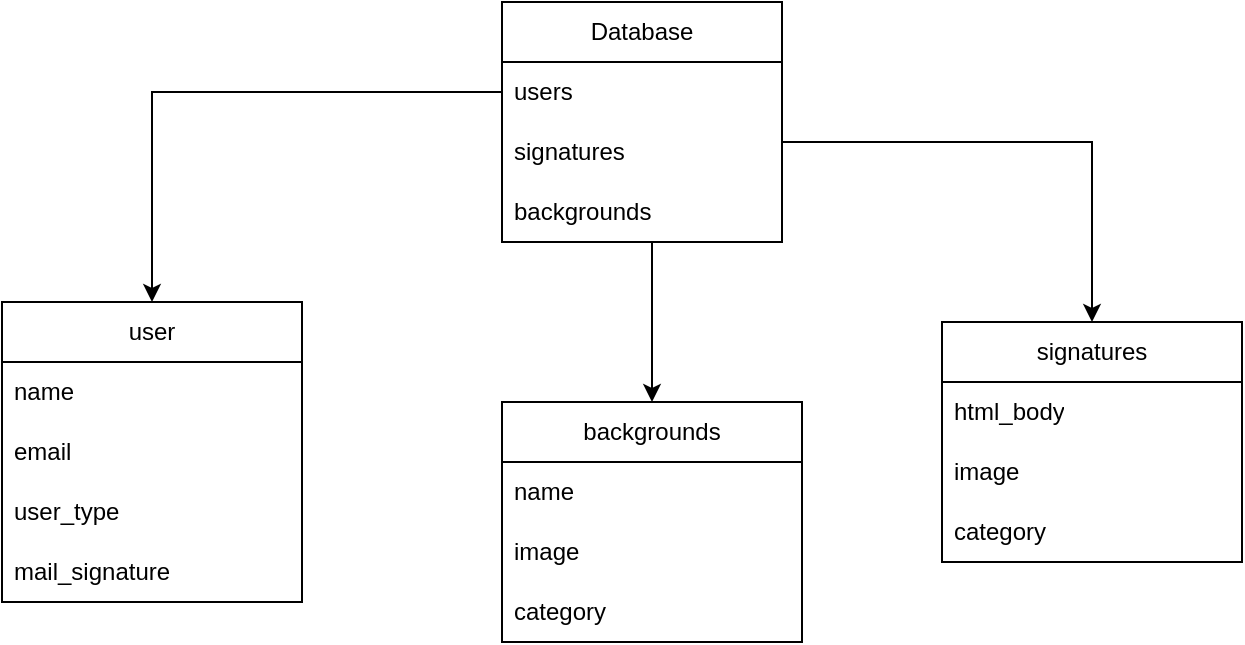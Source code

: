 <mxfile version="21.6.5" type="device">
  <diagram name="Página-1" id="yJ6WDDQ8qH0IbtRZHyPi">
    <mxGraphModel dx="1434" dy="836" grid="1" gridSize="10" guides="1" tooltips="1" connect="1" arrows="1" fold="1" page="1" pageScale="1" pageWidth="827" pageHeight="1169" math="0" shadow="0">
      <root>
        <mxCell id="0" />
        <mxCell id="1" parent="0" />
        <mxCell id="W6G2M3I4qjyvIcMMp1Yp-1" value="Database" style="swimlane;fontStyle=0;childLayout=stackLayout;horizontal=1;startSize=30;horizontalStack=0;resizeParent=1;resizeParentMax=0;resizeLast=0;collapsible=1;marginBottom=0;whiteSpace=wrap;html=1;" vertex="1" parent="1">
          <mxGeometry x="354" y="160" width="140" height="120" as="geometry" />
        </mxCell>
        <mxCell id="W6G2M3I4qjyvIcMMp1Yp-2" value="users" style="text;strokeColor=none;fillColor=none;align=left;verticalAlign=middle;spacingLeft=4;spacingRight=4;overflow=hidden;points=[[0,0.5],[1,0.5]];portConstraint=eastwest;rotatable=0;whiteSpace=wrap;html=1;" vertex="1" parent="W6G2M3I4qjyvIcMMp1Yp-1">
          <mxGeometry y="30" width="140" height="30" as="geometry" />
        </mxCell>
        <mxCell id="W6G2M3I4qjyvIcMMp1Yp-3" value="signatures" style="text;strokeColor=none;fillColor=none;align=left;verticalAlign=middle;spacingLeft=4;spacingRight=4;overflow=hidden;points=[[0,0.5],[1,0.5]];portConstraint=eastwest;rotatable=0;whiteSpace=wrap;html=1;" vertex="1" parent="W6G2M3I4qjyvIcMMp1Yp-1">
          <mxGeometry y="60" width="140" height="30" as="geometry" />
        </mxCell>
        <mxCell id="W6G2M3I4qjyvIcMMp1Yp-4" value="backgrounds" style="text;strokeColor=none;fillColor=none;align=left;verticalAlign=middle;spacingLeft=4;spacingRight=4;overflow=hidden;points=[[0,0.5],[1,0.5]];portConstraint=eastwest;rotatable=0;whiteSpace=wrap;html=1;" vertex="1" parent="W6G2M3I4qjyvIcMMp1Yp-1">
          <mxGeometry y="90" width="140" height="30" as="geometry" />
        </mxCell>
        <mxCell id="W6G2M3I4qjyvIcMMp1Yp-5" value="user" style="swimlane;fontStyle=0;childLayout=stackLayout;horizontal=1;startSize=30;horizontalStack=0;resizeParent=1;resizeParentMax=0;resizeLast=0;collapsible=1;marginBottom=0;whiteSpace=wrap;html=1;" vertex="1" parent="1">
          <mxGeometry x="104" y="310" width="150" height="150" as="geometry" />
        </mxCell>
        <mxCell id="W6G2M3I4qjyvIcMMp1Yp-6" value="name" style="text;strokeColor=none;fillColor=none;align=left;verticalAlign=middle;spacingLeft=4;spacingRight=4;overflow=hidden;points=[[0,0.5],[1,0.5]];portConstraint=eastwest;rotatable=0;whiteSpace=wrap;html=1;" vertex="1" parent="W6G2M3I4qjyvIcMMp1Yp-5">
          <mxGeometry y="30" width="150" height="30" as="geometry" />
        </mxCell>
        <mxCell id="W6G2M3I4qjyvIcMMp1Yp-7" value="email" style="text;strokeColor=none;fillColor=none;align=left;verticalAlign=middle;spacingLeft=4;spacingRight=4;overflow=hidden;points=[[0,0.5],[1,0.5]];portConstraint=eastwest;rotatable=0;whiteSpace=wrap;html=1;" vertex="1" parent="W6G2M3I4qjyvIcMMp1Yp-5">
          <mxGeometry y="60" width="150" height="30" as="geometry" />
        </mxCell>
        <mxCell id="W6G2M3I4qjyvIcMMp1Yp-8" value="user_type" style="text;strokeColor=none;fillColor=none;align=left;verticalAlign=middle;spacingLeft=4;spacingRight=4;overflow=hidden;points=[[0,0.5],[1,0.5]];portConstraint=eastwest;rotatable=0;whiteSpace=wrap;html=1;" vertex="1" parent="W6G2M3I4qjyvIcMMp1Yp-5">
          <mxGeometry y="90" width="150" height="30" as="geometry" />
        </mxCell>
        <mxCell id="W6G2M3I4qjyvIcMMp1Yp-13" value="mail_signature" style="text;strokeColor=none;fillColor=none;align=left;verticalAlign=middle;spacingLeft=4;spacingRight=4;overflow=hidden;points=[[0,0.5],[1,0.5]];portConstraint=eastwest;rotatable=0;whiteSpace=wrap;html=1;" vertex="1" parent="W6G2M3I4qjyvIcMMp1Yp-5">
          <mxGeometry y="120" width="150" height="30" as="geometry" />
        </mxCell>
        <mxCell id="W6G2M3I4qjyvIcMMp1Yp-9" style="edgeStyle=orthogonalEdgeStyle;rounded=0;orthogonalLoop=1;jettySize=auto;html=1;entryX=0.5;entryY=0;entryDx=0;entryDy=0;" edge="1" parent="1" source="W6G2M3I4qjyvIcMMp1Yp-2" target="W6G2M3I4qjyvIcMMp1Yp-5">
          <mxGeometry relative="1" as="geometry" />
        </mxCell>
        <mxCell id="W6G2M3I4qjyvIcMMp1Yp-16" value="signatures" style="swimlane;fontStyle=0;childLayout=stackLayout;horizontal=1;startSize=30;horizontalStack=0;resizeParent=1;resizeParentMax=0;resizeLast=0;collapsible=1;marginBottom=0;whiteSpace=wrap;html=1;" vertex="1" parent="1">
          <mxGeometry x="574" y="320" width="150" height="120" as="geometry" />
        </mxCell>
        <mxCell id="W6G2M3I4qjyvIcMMp1Yp-17" value="html_body" style="text;strokeColor=none;fillColor=none;align=left;verticalAlign=middle;spacingLeft=4;spacingRight=4;overflow=hidden;points=[[0,0.5],[1,0.5]];portConstraint=eastwest;rotatable=0;whiteSpace=wrap;html=1;" vertex="1" parent="W6G2M3I4qjyvIcMMp1Yp-16">
          <mxGeometry y="30" width="150" height="30" as="geometry" />
        </mxCell>
        <mxCell id="W6G2M3I4qjyvIcMMp1Yp-18" value="image" style="text;strokeColor=none;fillColor=none;align=left;verticalAlign=middle;spacingLeft=4;spacingRight=4;overflow=hidden;points=[[0,0.5],[1,0.5]];portConstraint=eastwest;rotatable=0;whiteSpace=wrap;html=1;" vertex="1" parent="W6G2M3I4qjyvIcMMp1Yp-16">
          <mxGeometry y="60" width="150" height="30" as="geometry" />
        </mxCell>
        <mxCell id="W6G2M3I4qjyvIcMMp1Yp-19" value="category" style="text;strokeColor=none;fillColor=none;align=left;verticalAlign=middle;spacingLeft=4;spacingRight=4;overflow=hidden;points=[[0,0.5],[1,0.5]];portConstraint=eastwest;rotatable=0;whiteSpace=wrap;html=1;" vertex="1" parent="W6G2M3I4qjyvIcMMp1Yp-16">
          <mxGeometry y="90" width="150" height="30" as="geometry" />
        </mxCell>
        <mxCell id="W6G2M3I4qjyvIcMMp1Yp-15" style="edgeStyle=orthogonalEdgeStyle;rounded=0;orthogonalLoop=1;jettySize=auto;html=1;entryX=0.5;entryY=0;entryDx=0;entryDy=0;" edge="1" parent="1" source="W6G2M3I4qjyvIcMMp1Yp-3" target="W6G2M3I4qjyvIcMMp1Yp-16">
          <mxGeometry relative="1" as="geometry">
            <mxPoint x="644" y="235" as="targetPoint" />
            <Array as="points">
              <mxPoint x="649" y="230" />
            </Array>
          </mxGeometry>
        </mxCell>
        <mxCell id="W6G2M3I4qjyvIcMMp1Yp-22" value="backgrounds" style="swimlane;fontStyle=0;childLayout=stackLayout;horizontal=1;startSize=30;horizontalStack=0;resizeParent=1;resizeParentMax=0;resizeLast=0;collapsible=1;marginBottom=0;whiteSpace=wrap;html=1;" vertex="1" parent="1">
          <mxGeometry x="354" y="360" width="150" height="120" as="geometry" />
        </mxCell>
        <mxCell id="W6G2M3I4qjyvIcMMp1Yp-25" value="name" style="text;strokeColor=none;fillColor=none;align=left;verticalAlign=middle;spacingLeft=4;spacingRight=4;overflow=hidden;points=[[0,0.5],[1,0.5]];portConstraint=eastwest;rotatable=0;whiteSpace=wrap;html=1;" vertex="1" parent="W6G2M3I4qjyvIcMMp1Yp-22">
          <mxGeometry y="30" width="150" height="30" as="geometry" />
        </mxCell>
        <mxCell id="W6G2M3I4qjyvIcMMp1Yp-23" value="image" style="text;strokeColor=none;fillColor=none;align=left;verticalAlign=middle;spacingLeft=4;spacingRight=4;overflow=hidden;points=[[0,0.5],[1,0.5]];portConstraint=eastwest;rotatable=0;whiteSpace=wrap;html=1;" vertex="1" parent="W6G2M3I4qjyvIcMMp1Yp-22">
          <mxGeometry y="60" width="150" height="30" as="geometry" />
        </mxCell>
        <mxCell id="W6G2M3I4qjyvIcMMp1Yp-24" value="category" style="text;strokeColor=none;fillColor=none;align=left;verticalAlign=middle;spacingLeft=4;spacingRight=4;overflow=hidden;points=[[0,0.5],[1,0.5]];portConstraint=eastwest;rotatable=0;whiteSpace=wrap;html=1;" vertex="1" parent="W6G2M3I4qjyvIcMMp1Yp-22">
          <mxGeometry y="90" width="150" height="30" as="geometry" />
        </mxCell>
        <mxCell id="W6G2M3I4qjyvIcMMp1Yp-21" style="edgeStyle=orthogonalEdgeStyle;rounded=0;orthogonalLoop=1;jettySize=auto;html=1;entryX=0.5;entryY=0;entryDx=0;entryDy=0;" edge="1" parent="1" source="W6G2M3I4qjyvIcMMp1Yp-4" target="W6G2M3I4qjyvIcMMp1Yp-22">
          <mxGeometry relative="1" as="geometry">
            <mxPoint x="434" y="340" as="targetPoint" />
            <Array as="points">
              <mxPoint x="429" y="300" />
              <mxPoint x="429" y="300" />
            </Array>
          </mxGeometry>
        </mxCell>
      </root>
    </mxGraphModel>
  </diagram>
</mxfile>

